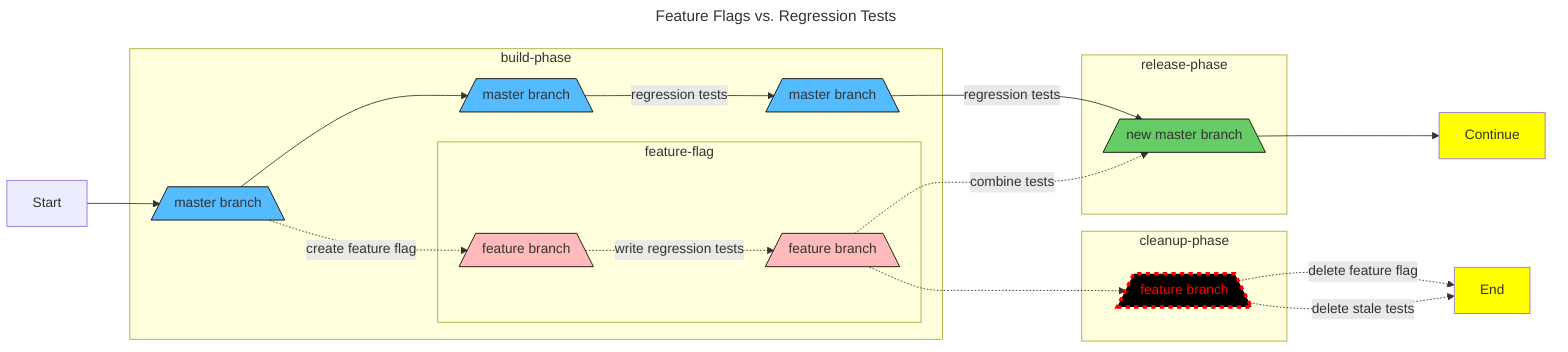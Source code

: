 ---
title: Feature Flags vs. Regression Tests
---

flowchart LR

%% Each phase is less than three lines of code to promote small batches.
%% Larger code blocks mean smaller batches are called for, excluding classes.

    X[Start]-->A[/master branch\]

    subgraph build-phase
    A[/master branch\]-->AB[/master branch\]

    %% Begin top line build phase
    AB[/master branch\]--regression tests-->B[/master branch\]

    %% Feature branch is forked from master
    A[/master branch\]-.create feature flag.->C[/feature branch\]

    %% Feature developement begins behind flag
    subgraph feature-flag
    C[/feature branch\]-.write regression tests .->D[/feature branch\]
    D[/feature branch\]
    end feature-flag
    end build-phase

    subgraph release-phase
    B[/master branch\]--regression tests-->E[/new master branch\]

    %% Work is integrated
    D[/feature branch\]-.combine tests .->E[/new master branch\]
    end release-phase

    E-->Y[Continue]

    %% Post-experiment cleanup phase
    subgraph cleanup-phase
    D[/feature branch\]-.->F[/feature branch\]
    F[/feature branch\]
    end cleanup-phase

    F[/feature branch\]-.delete feature flag.->Z[End]
    F[/feature branch\]-.delete stale tests.->Z[End]

    style Y fill:#ff0
    style Z fill:#ff0
    style E fill:#6C6,stroke:#000
    style F fill:#000,stroke:#f00,stroke-width:4px,color:#f00,stroke-dasharray: 5 5
    
    class A,AB,B masterClass;
    class C,D featureClass
    classDef masterClass fill:#5BF,stroke:#000
    classDef featureClass fill:#FBB,stroke:#000